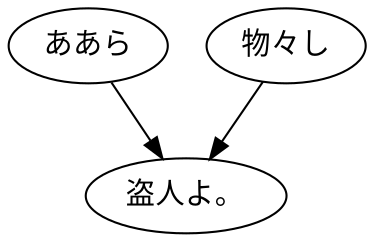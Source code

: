digraph graph8469 {
	node0 [label="ああら"];
	node1 [label="物々し"];
	node2 [label="盗人よ。"];
	node0 -> node2;
	node1 -> node2;
}
